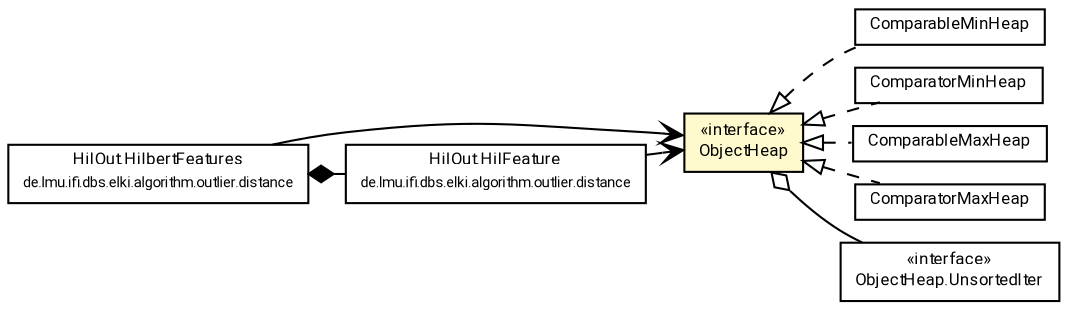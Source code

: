 #!/usr/local/bin/dot
#
# Class diagram 
# Generated by UMLGraph version R5_7_2-60-g0e99a6 (http://www.spinellis.gr/umlgraph/)
#

digraph G {
	graph [fontnames="svg"]
	edge [fontname="Roboto",fontsize=7,labelfontname="Roboto",labelfontsize=7,color="black"];
	node [fontname="Roboto",fontcolor="black",fontsize=8,shape=plaintext,margin=0,width=0,height=0];
	nodesep=0.15;
	ranksep=0.25;
	rankdir=LR;
	// de.lmu.ifi.dbs.elki.utilities.datastructures.heap.ComparableMinHeap<K extends java.lang.Comparable<? super K>>
	c7630149 [label=<<table title="de.lmu.ifi.dbs.elki.utilities.datastructures.heap.ComparableMinHeap" border="0" cellborder="1" cellspacing="0" cellpadding="2" href="ComparableMinHeap.html" target="_parent">
		<tr><td><table border="0" cellspacing="0" cellpadding="1">
		<tr><td align="center" balign="center"> <font face="Roboto">ComparableMinHeap</font> </td></tr>
		</table></td></tr>
		</table>>, URL="ComparableMinHeap.html"];
	// de.lmu.ifi.dbs.elki.utilities.datastructures.heap.ComparatorMinHeap<K>
	c7630153 [label=<<table title="de.lmu.ifi.dbs.elki.utilities.datastructures.heap.ComparatorMinHeap" border="0" cellborder="1" cellspacing="0" cellpadding="2" href="ComparatorMinHeap.html" target="_parent">
		<tr><td><table border="0" cellspacing="0" cellpadding="1">
		<tr><td align="center" balign="center"> <font face="Roboto">ComparatorMinHeap</font> </td></tr>
		</table></td></tr>
		</table>>, URL="ComparatorMinHeap.html"];
	// de.lmu.ifi.dbs.elki.utilities.datastructures.heap.ComparableMaxHeap<K extends java.lang.Comparable<? super K>>
	c7630163 [label=<<table title="de.lmu.ifi.dbs.elki.utilities.datastructures.heap.ComparableMaxHeap" border="0" cellborder="1" cellspacing="0" cellpadding="2" href="ComparableMaxHeap.html" target="_parent">
		<tr><td><table border="0" cellspacing="0" cellpadding="1">
		<tr><td align="center" balign="center"> <font face="Roboto">ComparableMaxHeap</font> </td></tr>
		</table></td></tr>
		</table>>, URL="ComparableMaxHeap.html"];
	// de.lmu.ifi.dbs.elki.utilities.datastructures.heap.ComparatorMaxHeap<K>
	c7630175 [label=<<table title="de.lmu.ifi.dbs.elki.utilities.datastructures.heap.ComparatorMaxHeap" border="0" cellborder="1" cellspacing="0" cellpadding="2" href="ComparatorMaxHeap.html" target="_parent">
		<tr><td><table border="0" cellspacing="0" cellpadding="1">
		<tr><td align="center" balign="center"> <font face="Roboto">ComparatorMaxHeap</font> </td></tr>
		</table></td></tr>
		</table>>, URL="ComparatorMaxHeap.html"];
	// de.lmu.ifi.dbs.elki.utilities.datastructures.heap.ObjectHeap<K>
	c7630177 [label=<<table title="de.lmu.ifi.dbs.elki.utilities.datastructures.heap.ObjectHeap" border="0" cellborder="1" cellspacing="0" cellpadding="2" bgcolor="lemonChiffon" href="ObjectHeap.html" target="_parent">
		<tr><td><table border="0" cellspacing="0" cellpadding="1">
		<tr><td align="center" balign="center"> &#171;interface&#187; </td></tr>
		<tr><td align="center" balign="center"> <font face="Roboto">ObjectHeap</font> </td></tr>
		</table></td></tr>
		</table>>, URL="ObjectHeap.html"];
	// de.lmu.ifi.dbs.elki.utilities.datastructures.heap.ObjectHeap.UnsortedIter<K>
	c7630178 [label=<<table title="de.lmu.ifi.dbs.elki.utilities.datastructures.heap.ObjectHeap.UnsortedIter" border="0" cellborder="1" cellspacing="0" cellpadding="2" href="ObjectHeap.UnsortedIter.html" target="_parent">
		<tr><td><table border="0" cellspacing="0" cellpadding="1">
		<tr><td align="center" balign="center"> &#171;interface&#187; </td></tr>
		<tr><td align="center" balign="center"> <font face="Roboto">ObjectHeap.UnsortedIter</font> </td></tr>
		</table></td></tr>
		</table>>, URL="ObjectHeap.UnsortedIter.html"];
	// de.lmu.ifi.dbs.elki.algorithm.outlier.distance.HilOut<O extends de.lmu.ifi.dbs.elki.data.NumberVector>.HilbertFeatures
	c7631026 [label=<<table title="de.lmu.ifi.dbs.elki.algorithm.outlier.distance.HilOut.HilbertFeatures" border="0" cellborder="1" cellspacing="0" cellpadding="2" href="../../../algorithm/outlier/distance/HilOut.HilbertFeatures.html" target="_parent">
		<tr><td><table border="0" cellspacing="0" cellpadding="1">
		<tr><td align="center" balign="center"> <font face="Roboto">HilOut.HilbertFeatures</font> </td></tr>
		<tr><td align="center" balign="center"> <font face="Roboto" point-size="7.0">de.lmu.ifi.dbs.elki.algorithm.outlier.distance</font> </td></tr>
		</table></td></tr>
		</table>>, URL="../../../algorithm/outlier/distance/HilOut.HilbertFeatures.html"];
	// de.lmu.ifi.dbs.elki.algorithm.outlier.distance.HilOut.HilFeature
	c7631027 [label=<<table title="de.lmu.ifi.dbs.elki.algorithm.outlier.distance.HilOut.HilFeature" border="0" cellborder="1" cellspacing="0" cellpadding="2" href="../../../algorithm/outlier/distance/HilOut.HilFeature.html" target="_parent">
		<tr><td><table border="0" cellspacing="0" cellpadding="1">
		<tr><td align="center" balign="center"> <font face="Roboto">HilOut.HilFeature</font> </td></tr>
		<tr><td align="center" balign="center"> <font face="Roboto" point-size="7.0">de.lmu.ifi.dbs.elki.algorithm.outlier.distance</font> </td></tr>
		</table></td></tr>
		</table>>, URL="../../../algorithm/outlier/distance/HilOut.HilFeature.html"];
	// de.lmu.ifi.dbs.elki.utilities.datastructures.heap.ComparableMinHeap<K extends java.lang.Comparable<? super K>> implements de.lmu.ifi.dbs.elki.utilities.datastructures.heap.ObjectHeap<K>
	c7630177 -> c7630149 [arrowtail=empty,style=dashed,dir=back,weight=9];
	// de.lmu.ifi.dbs.elki.utilities.datastructures.heap.ComparatorMinHeap<K> implements de.lmu.ifi.dbs.elki.utilities.datastructures.heap.ObjectHeap<K>
	c7630177 -> c7630153 [arrowtail=empty,style=dashed,dir=back,weight=9];
	// de.lmu.ifi.dbs.elki.utilities.datastructures.heap.ComparableMaxHeap<K extends java.lang.Comparable<? super K>> implements de.lmu.ifi.dbs.elki.utilities.datastructures.heap.ObjectHeap<K>
	c7630177 -> c7630163 [arrowtail=empty,style=dashed,dir=back,weight=9];
	// de.lmu.ifi.dbs.elki.utilities.datastructures.heap.ComparatorMaxHeap<K> implements de.lmu.ifi.dbs.elki.utilities.datastructures.heap.ObjectHeap<K>
	c7630177 -> c7630175 [arrowtail=empty,style=dashed,dir=back,weight=9];
	// de.lmu.ifi.dbs.elki.utilities.datastructures.heap.ObjectHeap<K> has de.lmu.ifi.dbs.elki.utilities.datastructures.heap.ObjectHeap.UnsortedIter<K>
	c7630177 -> c7630178 [arrowhead=none,arrowtail=ediamond,dir=back,weight=4];
	// de.lmu.ifi.dbs.elki.algorithm.outlier.distance.HilOut<O extends de.lmu.ifi.dbs.elki.data.NumberVector>.HilbertFeatures composed de.lmu.ifi.dbs.elki.algorithm.outlier.distance.HilOut.HilFeature
	c7631026 -> c7631027 [arrowhead=none,arrowtail=diamond,dir=back,weight=6];
	// de.lmu.ifi.dbs.elki.algorithm.outlier.distance.HilOut<O extends de.lmu.ifi.dbs.elki.data.NumberVector>.HilbertFeatures navassoc de.lmu.ifi.dbs.elki.utilities.datastructures.heap.ObjectHeap<K>
	c7631026 -> c7630177 [arrowhead=open,weight=1];
	// de.lmu.ifi.dbs.elki.algorithm.outlier.distance.HilOut.HilFeature navassoc de.lmu.ifi.dbs.elki.utilities.datastructures.heap.ObjectHeap<K>
	c7631027 -> c7630177 [arrowhead=open,weight=1];
}

